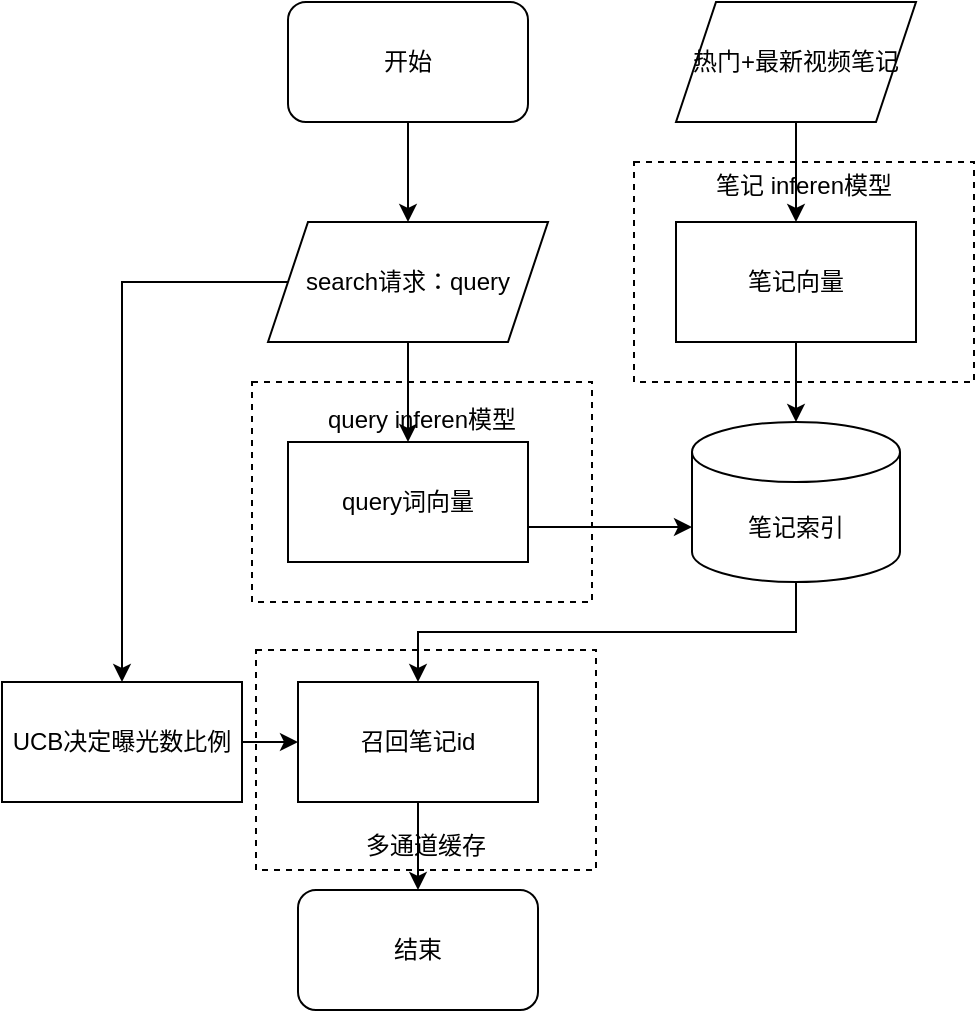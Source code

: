 <mxfile version="13.8.1" type="github">
  <diagram id="D2YxJ1NoSc7gmtH3swpA" name="Page-1">
    <mxGraphModel dx="1274" dy="614" grid="0" gridSize="10" guides="1" tooltips="1" connect="1" arrows="1" fold="1" page="1" pageScale="1" pageWidth="827" pageHeight="1169" background="#FFFFFF" math="0" shadow="0">
      <root>
        <mxCell id="0" />
        <mxCell id="1" parent="0" />
        <mxCell id="JAMjMm-478uqclXq-9sh-9" value="&lt;br&gt;&lt;br&gt;&lt;br&gt;&lt;br&gt;&lt;br&gt;&lt;br&gt;多通道缓存" style="rounded=0;whiteSpace=wrap;html=1;dashed=1;" vertex="1" parent="1">
          <mxGeometry x="144" y="364" width="170" height="110" as="geometry" />
        </mxCell>
        <mxCell id="JAMjMm-478uqclXq-9sh-8" value="笔记 inferen模型&lt;br&gt;&lt;br&gt;&lt;br&gt;&lt;br&gt;&lt;br&gt;&lt;br&gt;&lt;br&gt;" style="rounded=0;whiteSpace=wrap;html=1;dashed=1;" vertex="1" parent="1">
          <mxGeometry x="333" y="120" width="170" height="110" as="geometry" />
        </mxCell>
        <mxCell id="JAMjMm-478uqclXq-9sh-5" value="query inferen模型&lt;br&gt;&lt;br&gt;&lt;br&gt;&lt;br&gt;&lt;br&gt;&lt;br&gt;" style="rounded=0;whiteSpace=wrap;html=1;dashed=1;" vertex="1" parent="1">
          <mxGeometry x="142" y="230" width="170" height="110" as="geometry" />
        </mxCell>
        <mxCell id="bSTnsPNqsFgACtfSIriK-3" style="edgeStyle=orthogonalEdgeStyle;rounded=0;orthogonalLoop=1;jettySize=auto;html=1;exitX=0.5;exitY=1;exitDx=0;exitDy=0;entryX=0.5;entryY=0;entryDx=0;entryDy=0;" parent="1" source="bSTnsPNqsFgACtfSIriK-1" target="bSTnsPNqsFgACtfSIriK-2" edge="1">
          <mxGeometry relative="1" as="geometry" />
        </mxCell>
        <mxCell id="bSTnsPNqsFgACtfSIriK-1" value="开始" style="rounded=1;whiteSpace=wrap;html=1;" parent="1" vertex="1">
          <mxGeometry x="160" y="40" width="120" height="60" as="geometry" />
        </mxCell>
        <mxCell id="bSTnsPNqsFgACtfSIriK-18" style="edgeStyle=orthogonalEdgeStyle;rounded=0;orthogonalLoop=1;jettySize=auto;html=1;exitX=0;exitY=0.5;exitDx=0;exitDy=0;entryX=0.5;entryY=0;entryDx=0;entryDy=0;" parent="1" source="bSTnsPNqsFgACtfSIriK-2" target="bSTnsPNqsFgACtfSIriK-17" edge="1">
          <mxGeometry relative="1" as="geometry" />
        </mxCell>
        <mxCell id="JAMjMm-478uqclXq-9sh-7" style="edgeStyle=orthogonalEdgeStyle;rounded=0;orthogonalLoop=1;jettySize=auto;html=1;exitX=0.5;exitY=1;exitDx=0;exitDy=0;entryX=0.5;entryY=0;entryDx=0;entryDy=0;" edge="1" parent="1" source="bSTnsPNqsFgACtfSIriK-2" target="bSTnsPNqsFgACtfSIriK-4">
          <mxGeometry relative="1" as="geometry" />
        </mxCell>
        <mxCell id="bSTnsPNqsFgACtfSIriK-2" value="search请求：query" style="shape=parallelogram;perimeter=parallelogramPerimeter;whiteSpace=wrap;html=1;fixedSize=1;" parent="1" vertex="1">
          <mxGeometry x="150" y="150" width="140" height="60" as="geometry" />
        </mxCell>
        <mxCell id="bSTnsPNqsFgACtfSIriK-20" style="edgeStyle=orthogonalEdgeStyle;rounded=0;orthogonalLoop=1;jettySize=auto;html=1;entryX=0;entryY=0;entryDx=0;entryDy=52.5;entryPerimeter=0;" parent="1" source="bSTnsPNqsFgACtfSIriK-4" target="bSTnsPNqsFgACtfSIriK-6" edge="1">
          <mxGeometry relative="1" as="geometry">
            <Array as="points">
              <mxPoint x="330" y="303" />
            </Array>
          </mxGeometry>
        </mxCell>
        <mxCell id="bSTnsPNqsFgACtfSIriK-4" value="query词向量" style="rounded=0;whiteSpace=wrap;html=1;" parent="1" vertex="1">
          <mxGeometry x="160" y="260" width="120" height="60" as="geometry" />
        </mxCell>
        <mxCell id="bSTnsPNqsFgACtfSIriK-24" style="edgeStyle=orthogonalEdgeStyle;rounded=0;orthogonalLoop=1;jettySize=auto;html=1;exitX=0.5;exitY=1;exitDx=0;exitDy=0;exitPerimeter=0;entryX=0.5;entryY=0;entryDx=0;entryDy=0;" parent="1" source="bSTnsPNqsFgACtfSIriK-6" target="bSTnsPNqsFgACtfSIriK-14" edge="1">
          <mxGeometry relative="1" as="geometry" />
        </mxCell>
        <mxCell id="bSTnsPNqsFgACtfSIriK-6" value="笔记索引" style="shape=cylinder3;whiteSpace=wrap;html=1;boundedLbl=1;backgroundOutline=1;size=15;" parent="1" vertex="1">
          <mxGeometry x="362" y="250" width="104" height="80" as="geometry" />
        </mxCell>
        <mxCell id="bSTnsPNqsFgACtfSIriK-10" style="edgeStyle=orthogonalEdgeStyle;rounded=0;orthogonalLoop=1;jettySize=auto;html=1;exitX=0.5;exitY=1;exitDx=0;exitDy=0;entryX=0.5;entryY=0;entryDx=0;entryDy=0;" parent="1" source="bSTnsPNqsFgACtfSIriK-7" target="bSTnsPNqsFgACtfSIriK-9" edge="1">
          <mxGeometry relative="1" as="geometry" />
        </mxCell>
        <mxCell id="bSTnsPNqsFgACtfSIriK-7" value="热门+最新视频笔记" style="shape=parallelogram;perimeter=parallelogramPerimeter;whiteSpace=wrap;html=1;fixedSize=1;" parent="1" vertex="1">
          <mxGeometry x="354" y="40" width="120" height="60" as="geometry" />
        </mxCell>
        <mxCell id="bSTnsPNqsFgACtfSIriK-11" style="edgeStyle=orthogonalEdgeStyle;rounded=0;orthogonalLoop=1;jettySize=auto;html=1;exitX=0.5;exitY=1;exitDx=0;exitDy=0;entryX=0.5;entryY=0;entryDx=0;entryDy=0;entryPerimeter=0;" parent="1" source="bSTnsPNqsFgACtfSIriK-9" target="bSTnsPNqsFgACtfSIriK-6" edge="1">
          <mxGeometry relative="1" as="geometry" />
        </mxCell>
        <mxCell id="bSTnsPNqsFgACtfSIriK-9" value="笔记向量" style="rounded=0;whiteSpace=wrap;html=1;" parent="1" vertex="1">
          <mxGeometry x="354" y="150" width="120" height="60" as="geometry" />
        </mxCell>
        <mxCell id="JAMjMm-478uqclXq-9sh-2" style="edgeStyle=orthogonalEdgeStyle;rounded=0;orthogonalLoop=1;jettySize=auto;html=1;exitX=0.5;exitY=1;exitDx=0;exitDy=0;entryX=0.5;entryY=0;entryDx=0;entryDy=0;" edge="1" parent="1" source="bSTnsPNqsFgACtfSIriK-14" target="JAMjMm-478uqclXq-9sh-1">
          <mxGeometry relative="1" as="geometry" />
        </mxCell>
        <mxCell id="bSTnsPNqsFgACtfSIriK-14" value="召回笔记id" style="rounded=0;whiteSpace=wrap;html=1;" parent="1" vertex="1">
          <mxGeometry x="165" y="380" width="120" height="60" as="geometry" />
        </mxCell>
        <mxCell id="bSTnsPNqsFgACtfSIriK-19" style="edgeStyle=orthogonalEdgeStyle;rounded=0;orthogonalLoop=1;jettySize=auto;html=1;entryX=0;entryY=0.5;entryDx=0;entryDy=0;" parent="1" source="bSTnsPNqsFgACtfSIriK-17" target="bSTnsPNqsFgACtfSIriK-14" edge="1">
          <mxGeometry relative="1" as="geometry" />
        </mxCell>
        <mxCell id="bSTnsPNqsFgACtfSIriK-17" value="UCB决定曝光数比例" style="rounded=0;whiteSpace=wrap;html=1;" parent="1" vertex="1">
          <mxGeometry x="17" y="380" width="120" height="60" as="geometry" />
        </mxCell>
        <mxCell id="JAMjMm-478uqclXq-9sh-1" value="结束" style="rounded=1;whiteSpace=wrap;html=1;" vertex="1" parent="1">
          <mxGeometry x="165" y="484" width="120" height="60" as="geometry" />
        </mxCell>
      </root>
    </mxGraphModel>
  </diagram>
</mxfile>
